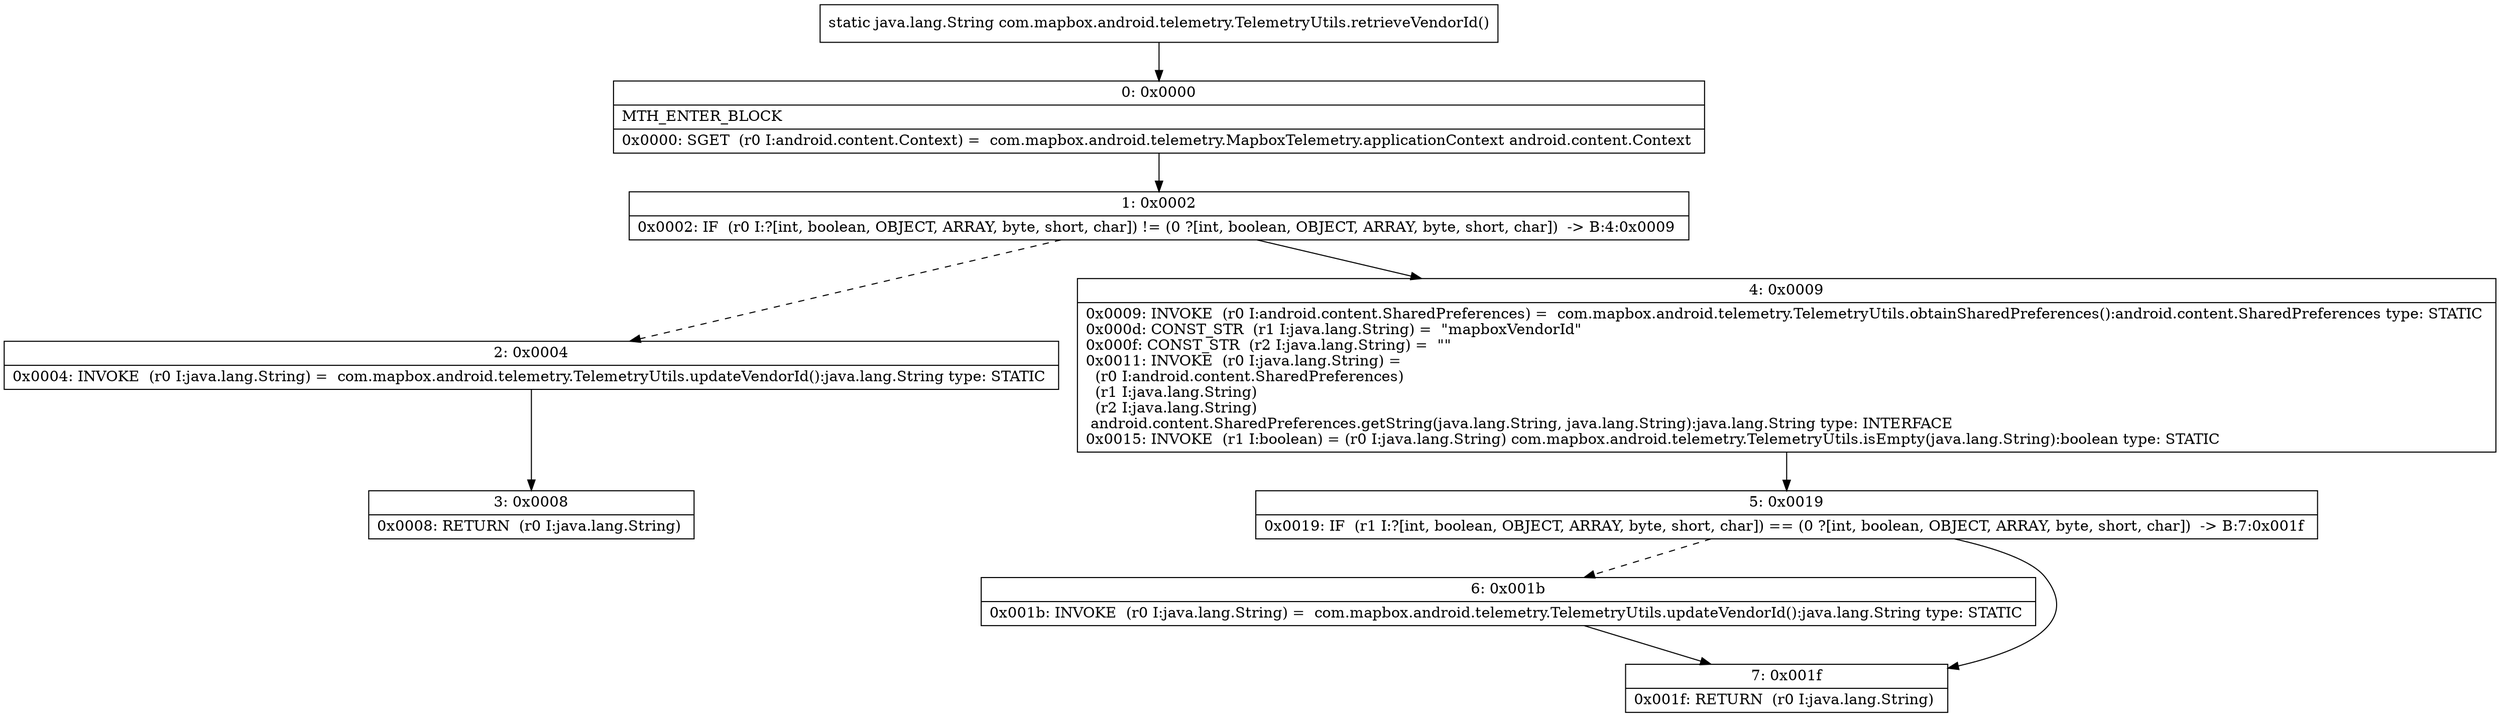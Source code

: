 digraph "CFG forcom.mapbox.android.telemetry.TelemetryUtils.retrieveVendorId()Ljava\/lang\/String;" {
Node_0 [shape=record,label="{0\:\ 0x0000|MTH_ENTER_BLOCK\l|0x0000: SGET  (r0 I:android.content.Context) =  com.mapbox.android.telemetry.MapboxTelemetry.applicationContext android.content.Context \l}"];
Node_1 [shape=record,label="{1\:\ 0x0002|0x0002: IF  (r0 I:?[int, boolean, OBJECT, ARRAY, byte, short, char]) != (0 ?[int, boolean, OBJECT, ARRAY, byte, short, char])  \-\> B:4:0x0009 \l}"];
Node_2 [shape=record,label="{2\:\ 0x0004|0x0004: INVOKE  (r0 I:java.lang.String) =  com.mapbox.android.telemetry.TelemetryUtils.updateVendorId():java.lang.String type: STATIC \l}"];
Node_3 [shape=record,label="{3\:\ 0x0008|0x0008: RETURN  (r0 I:java.lang.String) \l}"];
Node_4 [shape=record,label="{4\:\ 0x0009|0x0009: INVOKE  (r0 I:android.content.SharedPreferences) =  com.mapbox.android.telemetry.TelemetryUtils.obtainSharedPreferences():android.content.SharedPreferences type: STATIC \l0x000d: CONST_STR  (r1 I:java.lang.String) =  \"mapboxVendorId\" \l0x000f: CONST_STR  (r2 I:java.lang.String) =  \"\" \l0x0011: INVOKE  (r0 I:java.lang.String) = \l  (r0 I:android.content.SharedPreferences)\l  (r1 I:java.lang.String)\l  (r2 I:java.lang.String)\l android.content.SharedPreferences.getString(java.lang.String, java.lang.String):java.lang.String type: INTERFACE \l0x0015: INVOKE  (r1 I:boolean) = (r0 I:java.lang.String) com.mapbox.android.telemetry.TelemetryUtils.isEmpty(java.lang.String):boolean type: STATIC \l}"];
Node_5 [shape=record,label="{5\:\ 0x0019|0x0019: IF  (r1 I:?[int, boolean, OBJECT, ARRAY, byte, short, char]) == (0 ?[int, boolean, OBJECT, ARRAY, byte, short, char])  \-\> B:7:0x001f \l}"];
Node_6 [shape=record,label="{6\:\ 0x001b|0x001b: INVOKE  (r0 I:java.lang.String) =  com.mapbox.android.telemetry.TelemetryUtils.updateVendorId():java.lang.String type: STATIC \l}"];
Node_7 [shape=record,label="{7\:\ 0x001f|0x001f: RETURN  (r0 I:java.lang.String) \l}"];
MethodNode[shape=record,label="{static java.lang.String com.mapbox.android.telemetry.TelemetryUtils.retrieveVendorId() }"];
MethodNode -> Node_0;
Node_0 -> Node_1;
Node_1 -> Node_2[style=dashed];
Node_1 -> Node_4;
Node_2 -> Node_3;
Node_4 -> Node_5;
Node_5 -> Node_6[style=dashed];
Node_5 -> Node_7;
Node_6 -> Node_7;
}

